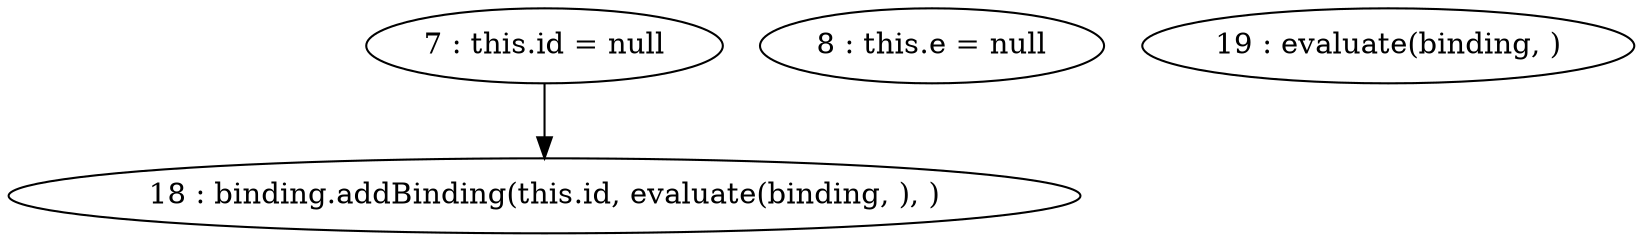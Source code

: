 digraph G {
"7 : this.id = null"
"7 : this.id = null" -> "18 : binding.addBinding(this.id, evaluate(binding, ), )"
"8 : this.e = null"
"18 : binding.addBinding(this.id, evaluate(binding, ), )"
"19 : evaluate(binding, )"
}